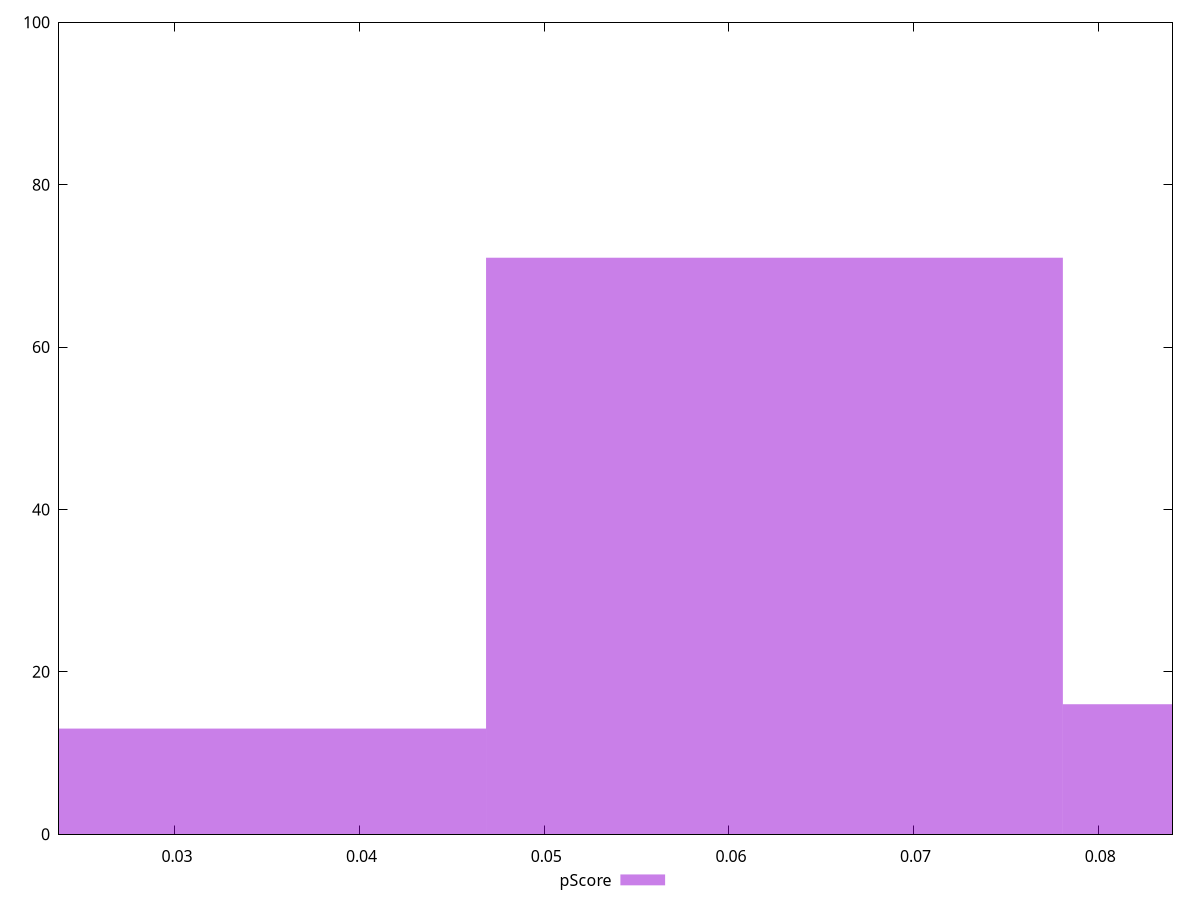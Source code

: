 reset

$pScore <<EOF
0.06246531224797385 71
0.09369796837196077 16
0.031232656123986926 13
EOF

set key outside below
set boxwidth 0.031232656123986926
set xrange [0.023725672387378383:0.08401757266968146]
set yrange [0:100]
set trange [0:100]
set style fill transparent solid 0.5 noborder
set terminal svg size 640, 490 enhanced background rgb 'white'
set output "report_00013_2021-02-09T12-04-24.940Z/interactive/samples/pages/pScore/histogram.svg"

plot $pScore title "pScore" with boxes

reset
